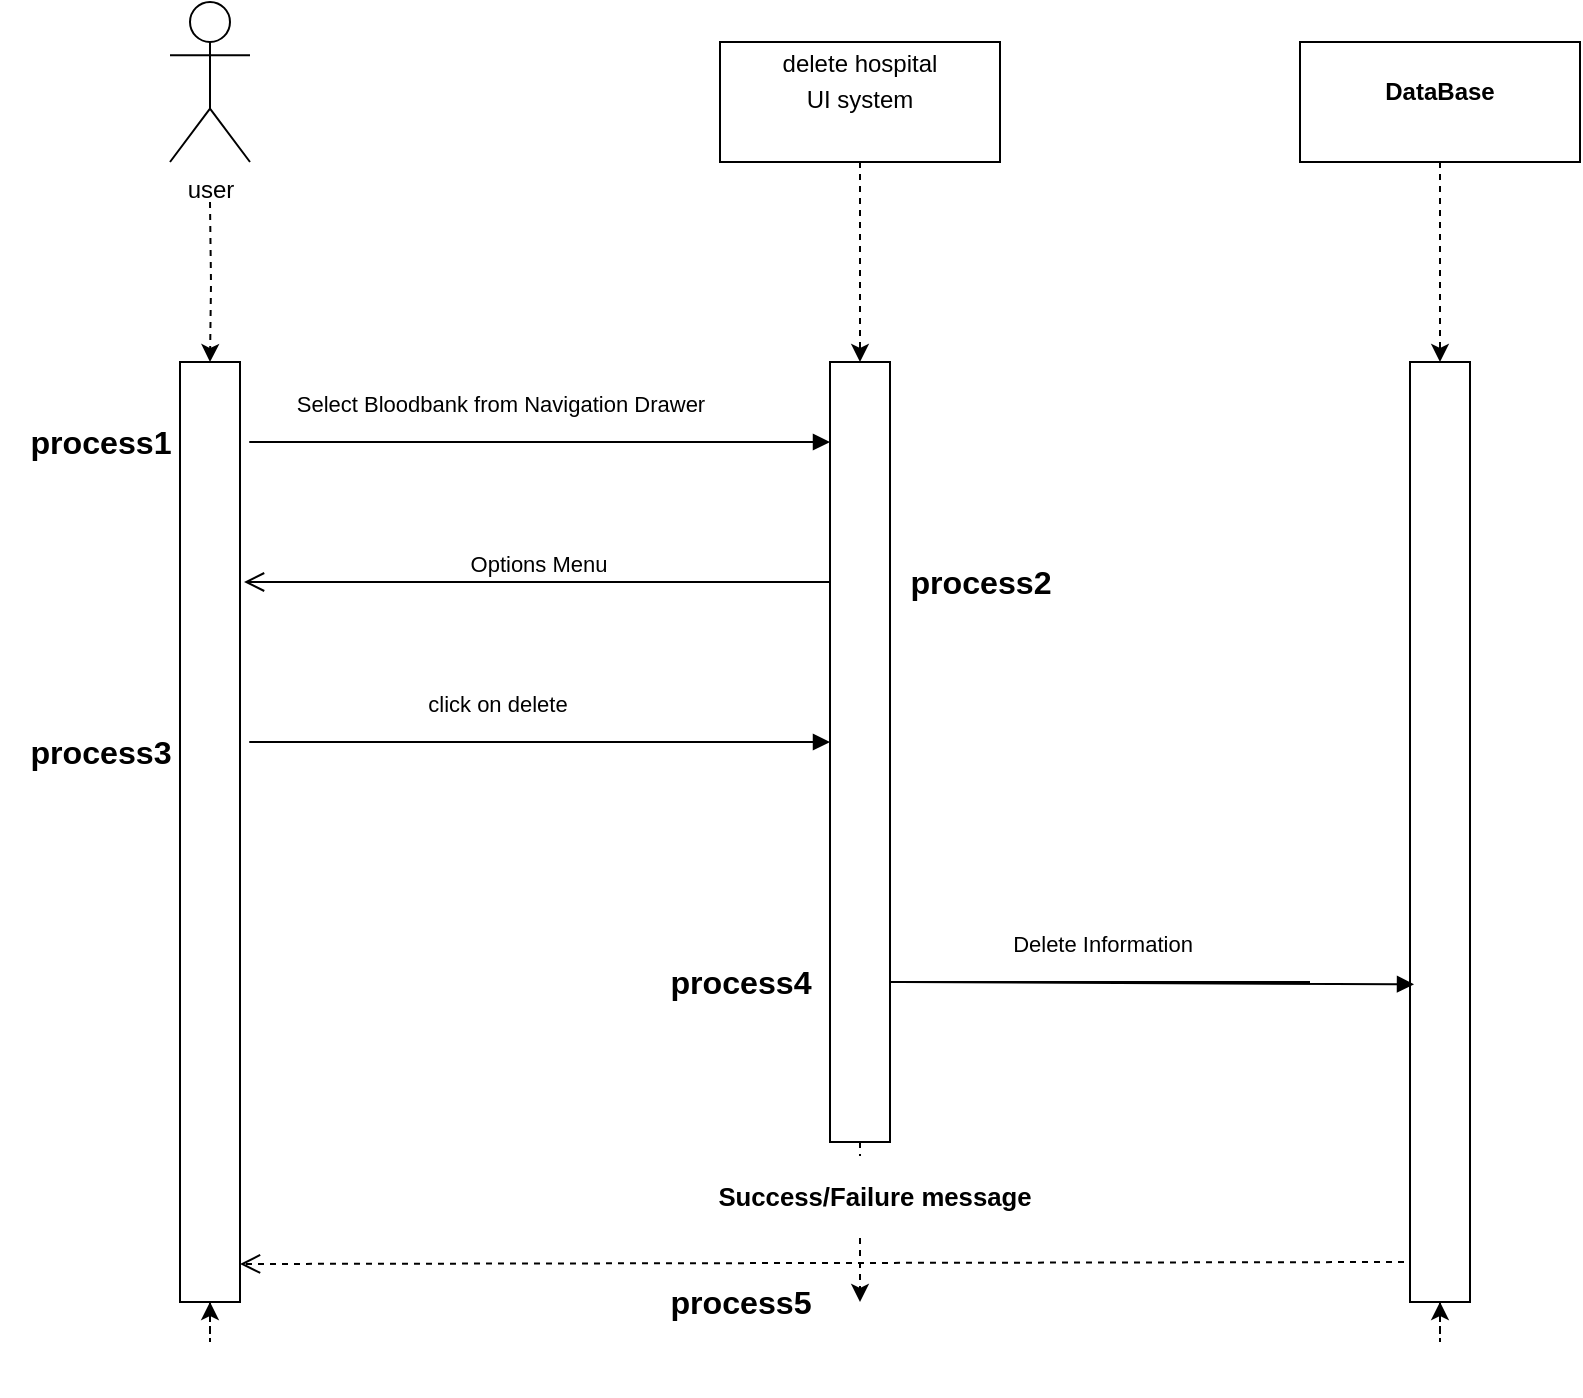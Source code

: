 <mxfile version="13.9.9" type="device"><diagram id="vwM5D5BGP3898UGPDEl2" name="Page-1"><mxGraphModel dx="852" dy="494" grid="1" gridSize="10" guides="1" tooltips="1" connect="1" arrows="1" fold="1" page="1" pageScale="1" pageWidth="827" pageHeight="1169" math="0" shadow="0"><root><mxCell id="0"/><mxCell id="1" parent="0"/><mxCell id="wKlvD3zboeEXvkHgjvsY-1" style="edgeStyle=orthogonalEdgeStyle;rounded=0;orthogonalLoop=1;jettySize=auto;html=1;dashed=1;" edge="1" parent="1" source="wKlvD3zboeEXvkHgjvsY-6"><mxGeometry relative="1" as="geometry"><mxPoint x="125" y="680" as="targetPoint"/></mxGeometry></mxCell><mxCell id="wKlvD3zboeEXvkHgjvsY-2" style="edgeStyle=orthogonalEdgeStyle;rounded=0;orthogonalLoop=1;jettySize=auto;html=1;dashed=1;" edge="1" parent="1" source="wKlvD3zboeEXvkHgjvsY-8"><mxGeometry relative="1" as="geometry"><mxPoint x="450" y="680" as="targetPoint"/></mxGeometry></mxCell><mxCell id="wKlvD3zboeEXvkHgjvsY-3" value="&lt;p style=&quot;margin: 0px ; margin-top: 4px ; text-align: center&quot;&gt;delete hospital&lt;/p&gt;&lt;p style=&quot;margin: 0px ; margin-top: 4px ; text-align: center&quot;&gt;UI system&lt;/p&gt;" style="verticalAlign=top;align=left;overflow=fill;fontSize=12;fontFamily=Helvetica;html=1;" vertex="1" parent="1"><mxGeometry x="380" y="50" width="140" height="60" as="geometry"/></mxCell><mxCell id="wKlvD3zboeEXvkHgjvsY-4" style="edgeStyle=orthogonalEdgeStyle;rounded=0;orthogonalLoop=1;jettySize=auto;html=1;dashed=1;" edge="1" parent="1" source="wKlvD3zboeEXvkHgjvsY-10"><mxGeometry relative="1" as="geometry"><mxPoint x="740" y="680" as="targetPoint"/></mxGeometry></mxCell><mxCell id="wKlvD3zboeEXvkHgjvsY-5" value="&lt;p style=&quot;margin: 0px ; margin-top: 4px ; text-align: center&quot;&gt;&lt;br&gt;&lt;b&gt;DataBase&lt;/b&gt;&lt;/p&gt;" style="verticalAlign=top;align=left;overflow=fill;fontSize=12;fontFamily=Helvetica;html=1;" vertex="1" parent="1"><mxGeometry x="670" y="50" width="140" height="60" as="geometry"/></mxCell><mxCell id="wKlvD3zboeEXvkHgjvsY-6" value="" style="html=1;points=[];perimeter=orthogonalPerimeter;" vertex="1" parent="1"><mxGeometry x="110" y="210" width="30" height="470" as="geometry"/></mxCell><mxCell id="wKlvD3zboeEXvkHgjvsY-7" style="edgeStyle=orthogonalEdgeStyle;rounded=0;orthogonalLoop=1;jettySize=auto;html=1;dashed=1;" edge="1" parent="1" target="wKlvD3zboeEXvkHgjvsY-6"><mxGeometry relative="1" as="geometry"><mxPoint x="125" y="962" as="targetPoint"/><mxPoint x="125" y="130" as="sourcePoint"/></mxGeometry></mxCell><mxCell id="wKlvD3zboeEXvkHgjvsY-8" value="" style="html=1;points=[];perimeter=orthogonalPerimeter;" vertex="1" parent="1"><mxGeometry x="435" y="210" width="30" height="390" as="geometry"/></mxCell><mxCell id="wKlvD3zboeEXvkHgjvsY-9" style="edgeStyle=orthogonalEdgeStyle;rounded=0;orthogonalLoop=1;jettySize=auto;html=1;dashed=1;" edge="1" parent="1" source="wKlvD3zboeEXvkHgjvsY-3" target="wKlvD3zboeEXvkHgjvsY-8"><mxGeometry relative="1" as="geometry"><mxPoint x="450" y="972" as="targetPoint"/><mxPoint x="450" y="110" as="sourcePoint"/></mxGeometry></mxCell><mxCell id="wKlvD3zboeEXvkHgjvsY-10" value="" style="html=1;points=[];perimeter=orthogonalPerimeter;" vertex="1" parent="1"><mxGeometry x="725" y="210" width="30" height="470" as="geometry"/></mxCell><mxCell id="wKlvD3zboeEXvkHgjvsY-11" style="edgeStyle=orthogonalEdgeStyle;rounded=0;orthogonalLoop=1;jettySize=auto;html=1;dashed=1;" edge="1" parent="1" source="wKlvD3zboeEXvkHgjvsY-5" target="wKlvD3zboeEXvkHgjvsY-10"><mxGeometry relative="1" as="geometry"><mxPoint x="740" y="980" as="targetPoint"/><mxPoint x="740" y="110" as="sourcePoint"/></mxGeometry></mxCell><mxCell id="wKlvD3zboeEXvkHgjvsY-12" value="Select Bloodbank from Navigation Drawer" style="html=1;verticalAlign=bottom;endArrow=block;" edge="1" parent="1"><mxGeometry x="0.353" y="10" width="80" relative="1" as="geometry"><mxPoint x="355" y="250" as="sourcePoint"/><mxPoint x="435" y="250" as="targetPoint"/><Array as="points"><mxPoint x="140" y="250"/></Array><mxPoint as="offset"/></mxGeometry></mxCell><mxCell id="wKlvD3zboeEXvkHgjvsY-14" value="click on delete&amp;nbsp;" style="html=1;verticalAlign=bottom;endArrow=block;" edge="1" parent="1"><mxGeometry x="0.353" y="10" width="80" relative="1" as="geometry"><mxPoint x="355" y="400" as="sourcePoint"/><mxPoint x="435" y="400" as="targetPoint"/><Array as="points"><mxPoint x="140" y="400"/></Array><mxPoint as="offset"/></mxGeometry></mxCell><mxCell id="wKlvD3zboeEXvkHgjvsY-15" value="&lt;h6&gt;process2&lt;/h6&gt;" style="text;strokeColor=none;fillColor=none;html=1;fontSize=24;fontStyle=1;verticalAlign=middle;align=center;" vertex="1" parent="1"><mxGeometry x="460" y="280" width="100" height="80" as="geometry"/></mxCell><mxCell id="wKlvD3zboeEXvkHgjvsY-16" value="&lt;h6&gt;process4&lt;/h6&gt;" style="text;strokeColor=none;fillColor=none;html=1;fontSize=24;fontStyle=1;verticalAlign=middle;align=center;" vertex="1" parent="1"><mxGeometry x="340" y="480" width="100" height="80" as="geometry"/></mxCell><mxCell id="wKlvD3zboeEXvkHgjvsY-17" value="user" style="shape=umlActor;verticalLabelPosition=bottom;verticalAlign=top;html=1;outlineConnect=0;" vertex="1" parent="1"><mxGeometry x="105" y="30" width="40" height="80" as="geometry"/></mxCell><mxCell id="wKlvD3zboeEXvkHgjvsY-20" value="Delete Information" style="html=1;verticalAlign=bottom;endArrow=block;entryX=0.067;entryY=0.662;entryDx=0;entryDy=0;entryPerimeter=0;" edge="1" parent="1" target="wKlvD3zboeEXvkHgjvsY-10"><mxGeometry x="0.353" y="10" width="80" relative="1" as="geometry"><mxPoint x="675" y="520" as="sourcePoint"/><mxPoint x="720" y="520" as="targetPoint"/><Array as="points"><mxPoint x="460" y="520"/></Array><mxPoint as="offset"/></mxGeometry></mxCell><mxCell id="wKlvD3zboeEXvkHgjvsY-22" value="&lt;h3&gt;Success/Failure message&lt;/h3&gt;" style="html=1;verticalAlign=bottom;endArrow=open;endSize=8;entryX=1.1;entryY=0.925;entryDx=0;entryDy=0;entryPerimeter=0;dashed=1;" edge="1" parent="1"><mxGeometry x="-0.089" y="-10" relative="1" as="geometry"><mxPoint x="722" y="660" as="sourcePoint"/><mxPoint x="140" y="661" as="targetPoint"/><mxPoint as="offset"/></mxGeometry></mxCell><mxCell id="wKlvD3zboeEXvkHgjvsY-25" value="&lt;h6&gt;process5&lt;/h6&gt;" style="text;strokeColor=none;fillColor=none;html=1;fontSize=24;fontStyle=1;verticalAlign=middle;align=center;" vertex="1" parent="1"><mxGeometry x="340" y="640" width="100" height="80" as="geometry"/></mxCell><mxCell id="wKlvD3zboeEXvkHgjvsY-27" value="&lt;h6&gt;process1&lt;/h6&gt;" style="text;strokeColor=none;fillColor=none;html=1;fontSize=24;fontStyle=1;verticalAlign=middle;align=center;" vertex="1" parent="1"><mxGeometry x="20" y="210" width="100" height="80" as="geometry"/></mxCell><mxCell id="wKlvD3zboeEXvkHgjvsY-28" value="&lt;h6&gt;process3&lt;/h6&gt;" style="text;strokeColor=none;fillColor=none;html=1;fontSize=24;fontStyle=1;verticalAlign=middle;align=center;" vertex="1" parent="1"><mxGeometry x="20" y="365" width="100" height="80" as="geometry"/></mxCell><mxCell id="wKlvD3zboeEXvkHgjvsY-30" value="Options Menu" style="html=1;verticalAlign=bottom;endArrow=open;endSize=8;entryX=1.067;entryY=0.27;entryDx=0;entryDy=0;entryPerimeter=0;" edge="1" parent="1"><mxGeometry relative="1" as="geometry"><mxPoint x="435" y="320" as="sourcePoint"/><mxPoint x="142.01" y="320" as="targetPoint"/></mxGeometry></mxCell></root></mxGraphModel></diagram></mxfile>